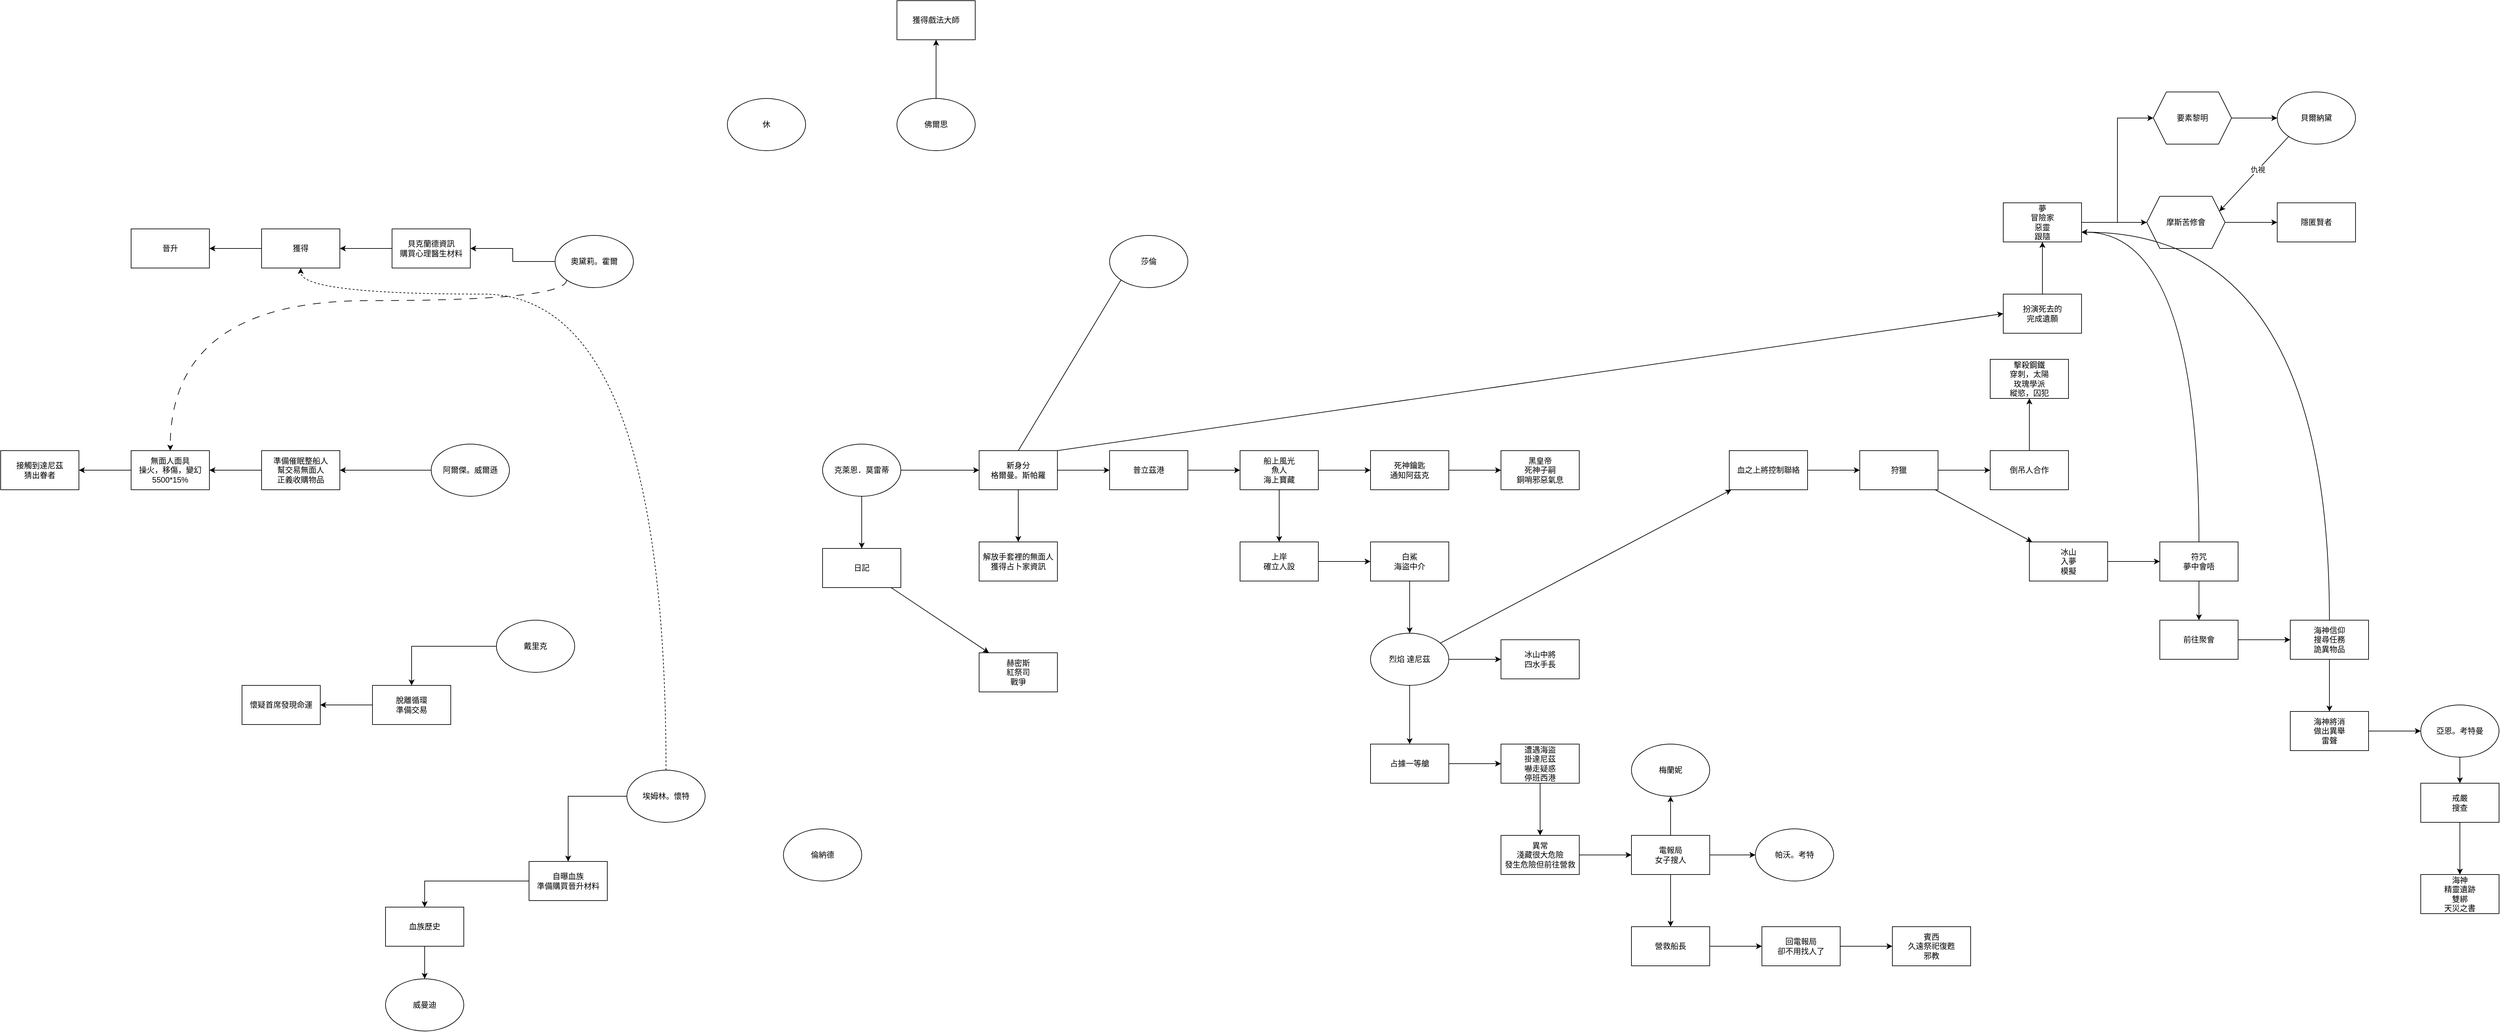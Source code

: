 <mxfile version="24.6.5" type="github">
  <diagram name="第 1 页" id="vnNiOUNzti1CzOlkC276">
    <mxGraphModel dx="2518" dy="1650" grid="1" gridSize="10" guides="1" tooltips="1" connect="1" arrows="1" fold="1" page="1" pageScale="1" pageWidth="827" pageHeight="1169" math="0" shadow="0">
      <root>
        <mxCell id="0" />
        <mxCell id="1" parent="0" />
        <mxCell id="j9CWRaIW-mdHpUaHe9Zq-13" value="" style="edgeStyle=orthogonalEdgeStyle;rounded=0;orthogonalLoop=1;jettySize=auto;html=1;" parent="1" source="j9CWRaIW-mdHpUaHe9Zq-1" target="j9CWRaIW-mdHpUaHe9Zq-12" edge="1">
          <mxGeometry relative="1" as="geometry" />
        </mxCell>
        <mxCell id="j9CWRaIW-mdHpUaHe9Zq-18" value="" style="edgeStyle=orthogonalEdgeStyle;rounded=0;orthogonalLoop=1;jettySize=auto;html=1;" parent="1" source="j9CWRaIW-mdHpUaHe9Zq-1" target="j9CWRaIW-mdHpUaHe9Zq-17" edge="1">
          <mxGeometry relative="1" as="geometry" />
        </mxCell>
        <mxCell id="j9CWRaIW-mdHpUaHe9Zq-1" value="克萊恩．莫雷蒂" style="ellipse;whiteSpace=wrap;html=1;" parent="1" vertex="1">
          <mxGeometry x="370" y="220" width="120" height="80" as="geometry" />
        </mxCell>
        <mxCell id="j9CWRaIW-mdHpUaHe9Zq-24" value="" style="edgeStyle=orthogonalEdgeStyle;rounded=0;orthogonalLoop=1;jettySize=auto;html=1;" parent="1" source="j9CWRaIW-mdHpUaHe9Zq-2" target="j9CWRaIW-mdHpUaHe9Zq-23" edge="1">
          <mxGeometry relative="1" as="geometry" />
        </mxCell>
        <mxCell id="j9CWRaIW-mdHpUaHe9Zq-2" value="戴里克" style="ellipse;whiteSpace=wrap;html=1;" parent="1" vertex="1">
          <mxGeometry x="-130" y="490" width="120" height="80" as="geometry" />
        </mxCell>
        <mxCell id="j9CWRaIW-mdHpUaHe9Zq-26" value="" style="edgeStyle=orthogonalEdgeStyle;rounded=0;orthogonalLoop=1;jettySize=auto;html=1;" parent="1" source="j9CWRaIW-mdHpUaHe9Zq-3" target="j9CWRaIW-mdHpUaHe9Zq-25" edge="1">
          <mxGeometry relative="1" as="geometry" />
        </mxCell>
        <mxCell id="j9CWRaIW-mdHpUaHe9Zq-3" value="阿爾傑。威爾遜" style="ellipse;whiteSpace=wrap;html=1;" parent="1" vertex="1">
          <mxGeometry x="-230" y="220" width="120" height="80" as="geometry" />
        </mxCell>
        <mxCell id="j9CWRaIW-mdHpUaHe9Zq-28" value="" style="edgeStyle=orthogonalEdgeStyle;rounded=0;orthogonalLoop=1;jettySize=auto;html=1;" parent="1" source="j9CWRaIW-mdHpUaHe9Zq-4" target="j9CWRaIW-mdHpUaHe9Zq-27" edge="1">
          <mxGeometry relative="1" as="geometry" />
        </mxCell>
        <mxCell id="j9CWRaIW-mdHpUaHe9Zq-74" style="edgeStyle=orthogonalEdgeStyle;rounded=0;orthogonalLoop=1;jettySize=auto;html=1;exitX=0;exitY=1;exitDx=0;exitDy=0;entryX=0.5;entryY=0;entryDx=0;entryDy=0;curved=1;dashed=1;dashPattern=12 12;" parent="1" source="j9CWRaIW-mdHpUaHe9Zq-4" target="j9CWRaIW-mdHpUaHe9Zq-72" edge="1">
          <mxGeometry relative="1" as="geometry">
            <Array as="points">
              <mxPoint x="-22" />
              <mxPoint x="-630" />
            </Array>
          </mxGeometry>
        </mxCell>
        <mxCell id="j9CWRaIW-mdHpUaHe9Zq-4" value="奧黛莉。霍爾" style="ellipse;whiteSpace=wrap;html=1;" parent="1" vertex="1">
          <mxGeometry x="-40" y="-100" width="120" height="80" as="geometry" />
        </mxCell>
        <mxCell id="j9CWRaIW-mdHpUaHe9Zq-5" value="休" style="ellipse;whiteSpace=wrap;html=1;" parent="1" vertex="1">
          <mxGeometry x="224" y="-310" width="120" height="80" as="geometry" />
        </mxCell>
        <mxCell id="j9CWRaIW-mdHpUaHe9Zq-78" value="" style="edgeStyle=orthogonalEdgeStyle;rounded=0;orthogonalLoop=1;jettySize=auto;html=1;" parent="1" source="j9CWRaIW-mdHpUaHe9Zq-6" target="j9CWRaIW-mdHpUaHe9Zq-77" edge="1">
          <mxGeometry relative="1" as="geometry" />
        </mxCell>
        <mxCell id="j9CWRaIW-mdHpUaHe9Zq-6" value="佛爾思" style="ellipse;whiteSpace=wrap;html=1;" parent="1" vertex="1">
          <mxGeometry x="484" y="-310" width="120" height="80" as="geometry" />
        </mxCell>
        <mxCell id="j9CWRaIW-mdHpUaHe9Zq-7" value="倫納德" style="ellipse;whiteSpace=wrap;html=1;" parent="1" vertex="1">
          <mxGeometry x="310" y="810" width="120" height="80" as="geometry" />
        </mxCell>
        <mxCell id="j9CWRaIW-mdHpUaHe9Zq-22" value="" style="edgeStyle=orthogonalEdgeStyle;rounded=0;orthogonalLoop=1;jettySize=auto;html=1;" parent="1" source="j9CWRaIW-mdHpUaHe9Zq-8" target="j9CWRaIW-mdHpUaHe9Zq-21" edge="1">
          <mxGeometry relative="1" as="geometry" />
        </mxCell>
        <mxCell id="j9CWRaIW-mdHpUaHe9Zq-71" style="edgeStyle=orthogonalEdgeStyle;rounded=0;orthogonalLoop=1;jettySize=auto;html=1;exitX=0.5;exitY=0;exitDx=0;exitDy=0;entryX=0.5;entryY=1;entryDx=0;entryDy=0;curved=1;dashed=1;" parent="1" source="j9CWRaIW-mdHpUaHe9Zq-8" target="j9CWRaIW-mdHpUaHe9Zq-69" edge="1">
          <mxGeometry relative="1" as="geometry">
            <Array as="points">
              <mxPoint x="130" y="-10" />
              <mxPoint x="-430" y="-10" />
            </Array>
          </mxGeometry>
        </mxCell>
        <mxCell id="j9CWRaIW-mdHpUaHe9Zq-8" value="埃姆林。懷特" style="ellipse;whiteSpace=wrap;html=1;" parent="1" vertex="1">
          <mxGeometry x="70" y="720" width="120" height="80" as="geometry" />
        </mxCell>
        <mxCell id="j9CWRaIW-mdHpUaHe9Zq-14" style="rounded=0;orthogonalLoop=1;jettySize=auto;html=1;exitX=0;exitY=1;exitDx=0;exitDy=0;entryX=0.5;entryY=0;entryDx=0;entryDy=0;endArrow=none;endFill=0;" parent="1" source="j9CWRaIW-mdHpUaHe9Zq-11" target="j9CWRaIW-mdHpUaHe9Zq-12" edge="1">
          <mxGeometry relative="1" as="geometry" />
        </mxCell>
        <mxCell id="j9CWRaIW-mdHpUaHe9Zq-11" value="莎倫" style="ellipse;whiteSpace=wrap;html=1;" parent="1" vertex="1">
          <mxGeometry x="810" y="-100" width="120" height="80" as="geometry" />
        </mxCell>
        <mxCell id="j9CWRaIW-mdHpUaHe9Zq-16" value="" style="edgeStyle=orthogonalEdgeStyle;rounded=0;orthogonalLoop=1;jettySize=auto;html=1;" parent="1" source="j9CWRaIW-mdHpUaHe9Zq-12" target="j9CWRaIW-mdHpUaHe9Zq-15" edge="1">
          <mxGeometry relative="1" as="geometry" />
        </mxCell>
        <mxCell id="j9CWRaIW-mdHpUaHe9Zq-30" value="" style="edgeStyle=orthogonalEdgeStyle;rounded=0;orthogonalLoop=1;jettySize=auto;html=1;" parent="1" source="j9CWRaIW-mdHpUaHe9Zq-12" target="j9CWRaIW-mdHpUaHe9Zq-29" edge="1">
          <mxGeometry relative="1" as="geometry" />
        </mxCell>
        <mxCell id="hBhCFTlkptKnWpYRVbFi-5" style="rounded=0;orthogonalLoop=1;jettySize=auto;html=1;exitX=1;exitY=0;exitDx=0;exitDy=0;entryX=0;entryY=0.5;entryDx=0;entryDy=0;" edge="1" parent="1" source="j9CWRaIW-mdHpUaHe9Zq-12" target="hBhCFTlkptKnWpYRVbFi-3">
          <mxGeometry relative="1" as="geometry" />
        </mxCell>
        <mxCell id="j9CWRaIW-mdHpUaHe9Zq-12" value="新身分&lt;div&gt;格爾曼。斯帕羅&lt;/div&gt;" style="whiteSpace=wrap;html=1;" parent="1" vertex="1">
          <mxGeometry x="610" y="230" width="120" height="60" as="geometry" />
        </mxCell>
        <mxCell id="j9CWRaIW-mdHpUaHe9Zq-15" value="解放手套裡的無面人&lt;div&gt;獲得占卜家資訊&lt;/div&gt;" style="whiteSpace=wrap;html=1;" parent="1" vertex="1">
          <mxGeometry x="610" y="370" width="120" height="60" as="geometry" />
        </mxCell>
        <mxCell id="j9CWRaIW-mdHpUaHe9Zq-20" value="" style="rounded=0;orthogonalLoop=1;jettySize=auto;html=1;" parent="1" source="j9CWRaIW-mdHpUaHe9Zq-17" target="j9CWRaIW-mdHpUaHe9Zq-19" edge="1">
          <mxGeometry relative="1" as="geometry" />
        </mxCell>
        <mxCell id="j9CWRaIW-mdHpUaHe9Zq-17" value="日記" style="whiteSpace=wrap;html=1;" parent="1" vertex="1">
          <mxGeometry x="370" y="380" width="120" height="60" as="geometry" />
        </mxCell>
        <mxCell id="j9CWRaIW-mdHpUaHe9Zq-19" value="赫密斯&lt;div&gt;紅祭司&lt;/div&gt;&lt;div&gt;戰爭&lt;/div&gt;" style="whiteSpace=wrap;html=1;" parent="1" vertex="1">
          <mxGeometry x="610" y="540" width="120" height="60" as="geometry" />
        </mxCell>
        <mxCell id="j9CWRaIW-mdHpUaHe9Zq-34" value="" style="edgeStyle=orthogonalEdgeStyle;rounded=0;orthogonalLoop=1;jettySize=auto;html=1;" parent="1" source="j9CWRaIW-mdHpUaHe9Zq-21" target="j9CWRaIW-mdHpUaHe9Zq-33" edge="1">
          <mxGeometry relative="1" as="geometry" />
        </mxCell>
        <mxCell id="j9CWRaIW-mdHpUaHe9Zq-21" value="自曝血族&lt;div&gt;準備購買晉升材料&lt;/div&gt;" style="whiteSpace=wrap;html=1;" parent="1" vertex="1">
          <mxGeometry x="-80" y="860" width="120" height="60" as="geometry" />
        </mxCell>
        <mxCell id="j9CWRaIW-mdHpUaHe9Zq-76" value="" style="edgeStyle=orthogonalEdgeStyle;rounded=0;orthogonalLoop=1;jettySize=auto;html=1;" parent="1" source="j9CWRaIW-mdHpUaHe9Zq-23" target="j9CWRaIW-mdHpUaHe9Zq-75" edge="1">
          <mxGeometry relative="1" as="geometry" />
        </mxCell>
        <mxCell id="j9CWRaIW-mdHpUaHe9Zq-23" value="脫離循環&lt;div&gt;準備交易&lt;/div&gt;" style="whiteSpace=wrap;html=1;" parent="1" vertex="1">
          <mxGeometry x="-320" y="590" width="120" height="60" as="geometry" />
        </mxCell>
        <mxCell id="j9CWRaIW-mdHpUaHe9Zq-73" value="" style="edgeStyle=orthogonalEdgeStyle;rounded=0;orthogonalLoop=1;jettySize=auto;html=1;" parent="1" source="j9CWRaIW-mdHpUaHe9Zq-25" target="j9CWRaIW-mdHpUaHe9Zq-72" edge="1">
          <mxGeometry relative="1" as="geometry" />
        </mxCell>
        <mxCell id="j9CWRaIW-mdHpUaHe9Zq-25" value="準備催眠整船人&lt;div&gt;幫交易無面人&lt;/div&gt;&lt;div&gt;正義收購物品&lt;/div&gt;" style="whiteSpace=wrap;html=1;" parent="1" vertex="1">
          <mxGeometry x="-490" y="230" width="120" height="60" as="geometry" />
        </mxCell>
        <mxCell id="j9CWRaIW-mdHpUaHe9Zq-70" value="" style="edgeStyle=orthogonalEdgeStyle;rounded=0;orthogonalLoop=1;jettySize=auto;html=1;" parent="1" source="j9CWRaIW-mdHpUaHe9Zq-27" target="j9CWRaIW-mdHpUaHe9Zq-69" edge="1">
          <mxGeometry relative="1" as="geometry" />
        </mxCell>
        <mxCell id="j9CWRaIW-mdHpUaHe9Zq-27" value="貝克蘭德資訊&lt;div&gt;購買心理醫生材料&lt;/div&gt;" style="whiteSpace=wrap;html=1;" parent="1" vertex="1">
          <mxGeometry x="-290" y="-110" width="120" height="60" as="geometry" />
        </mxCell>
        <mxCell id="j9CWRaIW-mdHpUaHe9Zq-32" value="" style="edgeStyle=orthogonalEdgeStyle;rounded=0;orthogonalLoop=1;jettySize=auto;html=1;" parent="1" source="j9CWRaIW-mdHpUaHe9Zq-29" target="j9CWRaIW-mdHpUaHe9Zq-31" edge="1">
          <mxGeometry relative="1" as="geometry" />
        </mxCell>
        <mxCell id="j9CWRaIW-mdHpUaHe9Zq-29" value="普立茲港" style="whiteSpace=wrap;html=1;" parent="1" vertex="1">
          <mxGeometry x="810" y="230" width="120" height="60" as="geometry" />
        </mxCell>
        <mxCell id="j9CWRaIW-mdHpUaHe9Zq-38" value="" style="edgeStyle=orthogonalEdgeStyle;rounded=0;orthogonalLoop=1;jettySize=auto;html=1;" parent="1" source="j9CWRaIW-mdHpUaHe9Zq-31" target="j9CWRaIW-mdHpUaHe9Zq-37" edge="1">
          <mxGeometry relative="1" as="geometry" />
        </mxCell>
        <mxCell id="j9CWRaIW-mdHpUaHe9Zq-40" value="" style="edgeStyle=orthogonalEdgeStyle;rounded=0;orthogonalLoop=1;jettySize=auto;html=1;" parent="1" source="j9CWRaIW-mdHpUaHe9Zq-31" target="j9CWRaIW-mdHpUaHe9Zq-39" edge="1">
          <mxGeometry relative="1" as="geometry" />
        </mxCell>
        <mxCell id="j9CWRaIW-mdHpUaHe9Zq-31" value="船上風光&lt;div&gt;魚人&lt;/div&gt;&lt;div&gt;海上寶藏&lt;/div&gt;" style="whiteSpace=wrap;html=1;" parent="1" vertex="1">
          <mxGeometry x="1010" y="230" width="120" height="60" as="geometry" />
        </mxCell>
        <mxCell id="j9CWRaIW-mdHpUaHe9Zq-36" value="" style="edgeStyle=orthogonalEdgeStyle;rounded=0;orthogonalLoop=1;jettySize=auto;html=1;" parent="1" source="j9CWRaIW-mdHpUaHe9Zq-33" target="j9CWRaIW-mdHpUaHe9Zq-35" edge="1">
          <mxGeometry relative="1" as="geometry" />
        </mxCell>
        <mxCell id="j9CWRaIW-mdHpUaHe9Zq-33" value="血族歷史" style="whiteSpace=wrap;html=1;" parent="1" vertex="1">
          <mxGeometry x="-300" y="930" width="120" height="60" as="geometry" />
        </mxCell>
        <mxCell id="j9CWRaIW-mdHpUaHe9Zq-35" value="威曼迪" style="ellipse;whiteSpace=wrap;html=1;" parent="1" vertex="1">
          <mxGeometry x="-300" y="1040" width="120" height="80" as="geometry" />
        </mxCell>
        <mxCell id="j9CWRaIW-mdHpUaHe9Zq-44" value="" style="edgeStyle=orthogonalEdgeStyle;rounded=0;orthogonalLoop=1;jettySize=auto;html=1;" parent="1" source="j9CWRaIW-mdHpUaHe9Zq-37" target="j9CWRaIW-mdHpUaHe9Zq-43" edge="1">
          <mxGeometry relative="1" as="geometry" />
        </mxCell>
        <mxCell id="j9CWRaIW-mdHpUaHe9Zq-37" value="死神鑰匙&lt;div&gt;通知阿茲克&lt;/div&gt;" style="whiteSpace=wrap;html=1;" parent="1" vertex="1">
          <mxGeometry x="1210" y="230" width="120" height="60" as="geometry" />
        </mxCell>
        <mxCell id="j9CWRaIW-mdHpUaHe9Zq-42" value="" style="edgeStyle=orthogonalEdgeStyle;rounded=0;orthogonalLoop=1;jettySize=auto;html=1;" parent="1" source="j9CWRaIW-mdHpUaHe9Zq-39" target="j9CWRaIW-mdHpUaHe9Zq-41" edge="1">
          <mxGeometry relative="1" as="geometry" />
        </mxCell>
        <mxCell id="j9CWRaIW-mdHpUaHe9Zq-39" value="上岸&lt;div&gt;確立人設&lt;/div&gt;" style="whiteSpace=wrap;html=1;" parent="1" vertex="1">
          <mxGeometry x="1010" y="370" width="120" height="60" as="geometry" />
        </mxCell>
        <mxCell id="j9CWRaIW-mdHpUaHe9Zq-48" value="" style="edgeStyle=orthogonalEdgeStyle;rounded=0;orthogonalLoop=1;jettySize=auto;html=1;" parent="1" source="j9CWRaIW-mdHpUaHe9Zq-41" target="j9CWRaIW-mdHpUaHe9Zq-47" edge="1">
          <mxGeometry relative="1" as="geometry" />
        </mxCell>
        <mxCell id="j9CWRaIW-mdHpUaHe9Zq-41" value="白鯊&lt;div&gt;海盜中介&lt;/div&gt;" style="whiteSpace=wrap;html=1;" parent="1" vertex="1">
          <mxGeometry x="1210" y="370" width="120" height="60" as="geometry" />
        </mxCell>
        <mxCell id="j9CWRaIW-mdHpUaHe9Zq-43" value="黑皇帝&lt;div&gt;死神子嗣&lt;/div&gt;&lt;div&gt;銅哨邪惡氣息&lt;/div&gt;" style="whiteSpace=wrap;html=1;" parent="1" vertex="1">
          <mxGeometry x="1410" y="230" width="120" height="60" as="geometry" />
        </mxCell>
        <mxCell id="j9CWRaIW-mdHpUaHe9Zq-50" value="" style="edgeStyle=orthogonalEdgeStyle;rounded=0;orthogonalLoop=1;jettySize=auto;html=1;" parent="1" source="j9CWRaIW-mdHpUaHe9Zq-47" target="j9CWRaIW-mdHpUaHe9Zq-49" edge="1">
          <mxGeometry relative="1" as="geometry" />
        </mxCell>
        <mxCell id="j9CWRaIW-mdHpUaHe9Zq-52" value="" style="edgeStyle=orthogonalEdgeStyle;rounded=0;orthogonalLoop=1;jettySize=auto;html=1;" parent="1" source="j9CWRaIW-mdHpUaHe9Zq-47" target="j9CWRaIW-mdHpUaHe9Zq-51" edge="1">
          <mxGeometry relative="1" as="geometry" />
        </mxCell>
        <mxCell id="j9CWRaIW-mdHpUaHe9Zq-80" value="" style="rounded=0;orthogonalLoop=1;jettySize=auto;html=1;" parent="1" source="j9CWRaIW-mdHpUaHe9Zq-47" target="j9CWRaIW-mdHpUaHe9Zq-79" edge="1">
          <mxGeometry relative="1" as="geometry" />
        </mxCell>
        <mxCell id="j9CWRaIW-mdHpUaHe9Zq-47" value="烈焰 達尼茲" style="ellipse;whiteSpace=wrap;html=1;" parent="1" vertex="1">
          <mxGeometry x="1210" y="510" width="120" height="80" as="geometry" />
        </mxCell>
        <mxCell id="j9CWRaIW-mdHpUaHe9Zq-49" value="冰山中將&lt;div&gt;四水手長&lt;/div&gt;" style="whiteSpace=wrap;html=1;" parent="1" vertex="1">
          <mxGeometry x="1410" y="520" width="120" height="60" as="geometry" />
        </mxCell>
        <mxCell id="j9CWRaIW-mdHpUaHe9Zq-54" value="" style="edgeStyle=orthogonalEdgeStyle;rounded=0;orthogonalLoop=1;jettySize=auto;html=1;" parent="1" source="j9CWRaIW-mdHpUaHe9Zq-51" target="j9CWRaIW-mdHpUaHe9Zq-53" edge="1">
          <mxGeometry relative="1" as="geometry" />
        </mxCell>
        <mxCell id="j9CWRaIW-mdHpUaHe9Zq-51" value="占據一等艙" style="whiteSpace=wrap;html=1;" parent="1" vertex="1">
          <mxGeometry x="1210" y="680" width="120" height="60" as="geometry" />
        </mxCell>
        <mxCell id="j9CWRaIW-mdHpUaHe9Zq-56" value="" style="edgeStyle=orthogonalEdgeStyle;rounded=0;orthogonalLoop=1;jettySize=auto;html=1;" parent="1" source="j9CWRaIW-mdHpUaHe9Zq-53" target="j9CWRaIW-mdHpUaHe9Zq-55" edge="1">
          <mxGeometry relative="1" as="geometry" />
        </mxCell>
        <mxCell id="j9CWRaIW-mdHpUaHe9Zq-53" value="遭遇海盜&lt;div&gt;掛達尼茲&lt;/div&gt;&lt;div&gt;嚇走疑惑&lt;/div&gt;&lt;div&gt;停班西港&lt;/div&gt;" style="whiteSpace=wrap;html=1;" parent="1" vertex="1">
          <mxGeometry x="1410" y="680" width="120" height="60" as="geometry" />
        </mxCell>
        <mxCell id="j9CWRaIW-mdHpUaHe9Zq-58" value="" style="edgeStyle=orthogonalEdgeStyle;rounded=0;orthogonalLoop=1;jettySize=auto;html=1;" parent="1" source="j9CWRaIW-mdHpUaHe9Zq-55" target="j9CWRaIW-mdHpUaHe9Zq-57" edge="1">
          <mxGeometry relative="1" as="geometry" />
        </mxCell>
        <mxCell id="j9CWRaIW-mdHpUaHe9Zq-55" value="異常&lt;div&gt;淺藏很大危險&lt;/div&gt;&lt;div&gt;發生危險但前往營救&lt;/div&gt;" style="whiteSpace=wrap;html=1;" parent="1" vertex="1">
          <mxGeometry x="1410" y="820" width="120" height="60" as="geometry" />
        </mxCell>
        <mxCell id="j9CWRaIW-mdHpUaHe9Zq-60" value="" style="edgeStyle=orthogonalEdgeStyle;rounded=0;orthogonalLoop=1;jettySize=auto;html=1;" parent="1" source="j9CWRaIW-mdHpUaHe9Zq-57" target="j9CWRaIW-mdHpUaHe9Zq-59" edge="1">
          <mxGeometry relative="1" as="geometry" />
        </mxCell>
        <mxCell id="j9CWRaIW-mdHpUaHe9Zq-62" value="" style="edgeStyle=orthogonalEdgeStyle;rounded=0;orthogonalLoop=1;jettySize=auto;html=1;" parent="1" source="j9CWRaIW-mdHpUaHe9Zq-57" target="j9CWRaIW-mdHpUaHe9Zq-61" edge="1">
          <mxGeometry relative="1" as="geometry" />
        </mxCell>
        <mxCell id="j9CWRaIW-mdHpUaHe9Zq-64" value="" style="edgeStyle=orthogonalEdgeStyle;rounded=0;orthogonalLoop=1;jettySize=auto;html=1;" parent="1" source="j9CWRaIW-mdHpUaHe9Zq-57" target="j9CWRaIW-mdHpUaHe9Zq-63" edge="1">
          <mxGeometry relative="1" as="geometry" />
        </mxCell>
        <mxCell id="j9CWRaIW-mdHpUaHe9Zq-57" value="電報局&lt;div&gt;女子搜人&lt;/div&gt;" style="whiteSpace=wrap;html=1;" parent="1" vertex="1">
          <mxGeometry x="1610" y="820" width="120" height="60" as="geometry" />
        </mxCell>
        <mxCell id="j9CWRaIW-mdHpUaHe9Zq-59" value="帕沃。考特" style="ellipse;whiteSpace=wrap;html=1;" parent="1" vertex="1">
          <mxGeometry x="1800" y="810" width="120" height="80" as="geometry" />
        </mxCell>
        <mxCell id="j9CWRaIW-mdHpUaHe9Zq-61" value="梅蘭妮" style="ellipse;whiteSpace=wrap;html=1;" parent="1" vertex="1">
          <mxGeometry x="1610" y="680" width="120" height="80" as="geometry" />
        </mxCell>
        <mxCell id="j9CWRaIW-mdHpUaHe9Zq-66" value="" style="edgeStyle=orthogonalEdgeStyle;rounded=0;orthogonalLoop=1;jettySize=auto;html=1;" parent="1" source="j9CWRaIW-mdHpUaHe9Zq-63" target="j9CWRaIW-mdHpUaHe9Zq-65" edge="1">
          <mxGeometry relative="1" as="geometry" />
        </mxCell>
        <mxCell id="j9CWRaIW-mdHpUaHe9Zq-63" value="營救船長" style="whiteSpace=wrap;html=1;" parent="1" vertex="1">
          <mxGeometry x="1610" y="960" width="120" height="60" as="geometry" />
        </mxCell>
        <mxCell id="j9CWRaIW-mdHpUaHe9Zq-68" value="" style="edgeStyle=orthogonalEdgeStyle;rounded=0;orthogonalLoop=1;jettySize=auto;html=1;" parent="1" source="j9CWRaIW-mdHpUaHe9Zq-65" target="j9CWRaIW-mdHpUaHe9Zq-67" edge="1">
          <mxGeometry relative="1" as="geometry" />
        </mxCell>
        <mxCell id="j9CWRaIW-mdHpUaHe9Zq-65" value="回電報局&lt;div&gt;卻不用找人了&lt;/div&gt;" style="whiteSpace=wrap;html=1;" parent="1" vertex="1">
          <mxGeometry x="1810" y="960" width="120" height="60" as="geometry" />
        </mxCell>
        <mxCell id="j9CWRaIW-mdHpUaHe9Zq-67" value="賓西&lt;div&gt;久遠祭祀復甦&lt;/div&gt;&lt;div&gt;邪教&lt;/div&gt;" style="whiteSpace=wrap;html=1;" parent="1" vertex="1">
          <mxGeometry x="2010" y="960" width="120" height="60" as="geometry" />
        </mxCell>
        <mxCell id="j9CWRaIW-mdHpUaHe9Zq-82" value="" style="edgeStyle=orthogonalEdgeStyle;rounded=0;orthogonalLoop=1;jettySize=auto;html=1;" parent="1" source="j9CWRaIW-mdHpUaHe9Zq-69" target="j9CWRaIW-mdHpUaHe9Zq-81" edge="1">
          <mxGeometry relative="1" as="geometry" />
        </mxCell>
        <mxCell id="j9CWRaIW-mdHpUaHe9Zq-69" value="獲得" style="whiteSpace=wrap;html=1;" parent="1" vertex="1">
          <mxGeometry x="-490" y="-110" width="120" height="60" as="geometry" />
        </mxCell>
        <mxCell id="j9CWRaIW-mdHpUaHe9Zq-86" value="" style="edgeStyle=orthogonalEdgeStyle;rounded=0;orthogonalLoop=1;jettySize=auto;html=1;" parent="1" source="j9CWRaIW-mdHpUaHe9Zq-72" target="j9CWRaIW-mdHpUaHe9Zq-85" edge="1">
          <mxGeometry relative="1" as="geometry" />
        </mxCell>
        <mxCell id="j9CWRaIW-mdHpUaHe9Zq-72" value="無面人面具&lt;div&gt;操火，移傷，變幻&lt;/div&gt;&lt;div&gt;5500*15%&lt;/div&gt;" style="whiteSpace=wrap;html=1;" parent="1" vertex="1">
          <mxGeometry x="-690" y="230" width="120" height="60" as="geometry" />
        </mxCell>
        <mxCell id="j9CWRaIW-mdHpUaHe9Zq-75" value="懷疑首席發現命運" style="whiteSpace=wrap;html=1;" parent="1" vertex="1">
          <mxGeometry x="-520" y="590" width="120" height="60" as="geometry" />
        </mxCell>
        <mxCell id="j9CWRaIW-mdHpUaHe9Zq-77" value="獲得戲法大師" style="whiteSpace=wrap;html=1;" parent="1" vertex="1">
          <mxGeometry x="484" y="-460" width="120" height="60" as="geometry" />
        </mxCell>
        <mxCell id="j9CWRaIW-mdHpUaHe9Zq-84" value="" style="edgeStyle=orthogonalEdgeStyle;rounded=0;orthogonalLoop=1;jettySize=auto;html=1;" parent="1" source="j9CWRaIW-mdHpUaHe9Zq-79" target="j9CWRaIW-mdHpUaHe9Zq-83" edge="1">
          <mxGeometry relative="1" as="geometry" />
        </mxCell>
        <mxCell id="j9CWRaIW-mdHpUaHe9Zq-79" value="血之上將控制聯絡" style="whiteSpace=wrap;html=1;" parent="1" vertex="1">
          <mxGeometry x="1760" y="230" width="120" height="60" as="geometry" />
        </mxCell>
        <mxCell id="j9CWRaIW-mdHpUaHe9Zq-81" value="晉升" style="whiteSpace=wrap;html=1;" parent="1" vertex="1">
          <mxGeometry x="-690" y="-110" width="120" height="60" as="geometry" />
        </mxCell>
        <mxCell id="j9CWRaIW-mdHpUaHe9Zq-88" value="" style="edgeStyle=orthogonalEdgeStyle;rounded=0;orthogonalLoop=1;jettySize=auto;html=1;" parent="1" source="j9CWRaIW-mdHpUaHe9Zq-83" target="j9CWRaIW-mdHpUaHe9Zq-87" edge="1">
          <mxGeometry relative="1" as="geometry" />
        </mxCell>
        <mxCell id="hBhCFTlkptKnWpYRVbFi-9" value="" style="rounded=0;orthogonalLoop=1;jettySize=auto;html=1;" edge="1" parent="1" source="j9CWRaIW-mdHpUaHe9Zq-83" target="hBhCFTlkptKnWpYRVbFi-8">
          <mxGeometry relative="1" as="geometry" />
        </mxCell>
        <mxCell id="j9CWRaIW-mdHpUaHe9Zq-83" value="狩獵" style="whiteSpace=wrap;html=1;" parent="1" vertex="1">
          <mxGeometry x="1960" y="230" width="120" height="60" as="geometry" />
        </mxCell>
        <mxCell id="j9CWRaIW-mdHpUaHe9Zq-85" value="接觸到達尼茲&lt;div&gt;猜出眷者&lt;/div&gt;" style="whiteSpace=wrap;html=1;" parent="1" vertex="1">
          <mxGeometry x="-890" y="230" width="120" height="60" as="geometry" />
        </mxCell>
        <mxCell id="hBhCFTlkptKnWpYRVbFi-2" value="" style="edgeStyle=orthogonalEdgeStyle;rounded=0;orthogonalLoop=1;jettySize=auto;html=1;" edge="1" parent="1" source="j9CWRaIW-mdHpUaHe9Zq-87" target="hBhCFTlkptKnWpYRVbFi-1">
          <mxGeometry relative="1" as="geometry" />
        </mxCell>
        <mxCell id="j9CWRaIW-mdHpUaHe9Zq-87" value="倒吊人合作" style="whiteSpace=wrap;html=1;" parent="1" vertex="1">
          <mxGeometry x="2160" y="230" width="120" height="60" as="geometry" />
        </mxCell>
        <mxCell id="hBhCFTlkptKnWpYRVbFi-1" value="擊殺鋼鐵&lt;div&gt;穿刺，太陽&lt;/div&gt;&lt;div&gt;玫瑰學派&lt;/div&gt;&lt;div&gt;縱慾，囚犯&lt;/div&gt;" style="whiteSpace=wrap;html=1;" vertex="1" parent="1">
          <mxGeometry x="2160" y="90" width="120" height="60" as="geometry" />
        </mxCell>
        <mxCell id="hBhCFTlkptKnWpYRVbFi-7" value="" style="edgeStyle=orthogonalEdgeStyle;rounded=0;orthogonalLoop=1;jettySize=auto;html=1;" edge="1" parent="1" source="hBhCFTlkptKnWpYRVbFi-3" target="hBhCFTlkptKnWpYRVbFi-6">
          <mxGeometry relative="1" as="geometry" />
        </mxCell>
        <mxCell id="hBhCFTlkptKnWpYRVbFi-3" value="扮演死去的&lt;div&gt;完成遺願&lt;/div&gt;" style="whiteSpace=wrap;html=1;" vertex="1" parent="1">
          <mxGeometry x="2180" y="-10" width="120" height="60" as="geometry" />
        </mxCell>
        <mxCell id="hBhCFTlkptKnWpYRVbFi-14" style="edgeStyle=orthogonalEdgeStyle;rounded=0;orthogonalLoop=1;jettySize=auto;html=1;exitX=1;exitY=0.5;exitDx=0;exitDy=0;entryX=0;entryY=0.5;entryDx=0;entryDy=0;" edge="1" parent="1" source="hBhCFTlkptKnWpYRVbFi-6" target="hBhCFTlkptKnWpYRVbFi-13">
          <mxGeometry relative="1" as="geometry" />
        </mxCell>
        <mxCell id="hBhCFTlkptKnWpYRVbFi-15" style="edgeStyle=orthogonalEdgeStyle;rounded=0;orthogonalLoop=1;jettySize=auto;html=1;exitX=1;exitY=0.5;exitDx=0;exitDy=0;entryX=0;entryY=0.5;entryDx=0;entryDy=0;" edge="1" parent="1" source="hBhCFTlkptKnWpYRVbFi-6" target="hBhCFTlkptKnWpYRVbFi-12">
          <mxGeometry relative="1" as="geometry" />
        </mxCell>
        <mxCell id="hBhCFTlkptKnWpYRVbFi-6" value="夢&lt;div&gt;冒險家&lt;/div&gt;&lt;div&gt;惡靈&lt;/div&gt;&lt;div&gt;跟隨&lt;/div&gt;" style="whiteSpace=wrap;html=1;" vertex="1" parent="1">
          <mxGeometry x="2180" y="-150" width="120" height="60" as="geometry" />
        </mxCell>
        <mxCell id="hBhCFTlkptKnWpYRVbFi-11" value="" style="edgeStyle=orthogonalEdgeStyle;rounded=0;orthogonalLoop=1;jettySize=auto;html=1;" edge="1" parent="1" source="hBhCFTlkptKnWpYRVbFi-8" target="hBhCFTlkptKnWpYRVbFi-10">
          <mxGeometry relative="1" as="geometry" />
        </mxCell>
        <mxCell id="hBhCFTlkptKnWpYRVbFi-8" value="冰山&lt;div&gt;入夢&lt;/div&gt;&lt;div&gt;模擬&lt;/div&gt;" style="whiteSpace=wrap;html=1;" vertex="1" parent="1">
          <mxGeometry x="2220" y="370" width="120" height="60" as="geometry" />
        </mxCell>
        <mxCell id="hBhCFTlkptKnWpYRVbFi-22" style="edgeStyle=orthogonalEdgeStyle;rounded=0;orthogonalLoop=1;jettySize=auto;html=1;exitX=0.5;exitY=0;exitDx=0;exitDy=0;entryX=1;entryY=0.75;entryDx=0;entryDy=0;curved=1;" edge="1" parent="1" source="hBhCFTlkptKnWpYRVbFi-10" target="hBhCFTlkptKnWpYRVbFi-6">
          <mxGeometry relative="1" as="geometry" />
        </mxCell>
        <mxCell id="hBhCFTlkptKnWpYRVbFi-24" value="" style="edgeStyle=orthogonalEdgeStyle;rounded=0;orthogonalLoop=1;jettySize=auto;html=1;" edge="1" parent="1" source="hBhCFTlkptKnWpYRVbFi-10" target="hBhCFTlkptKnWpYRVbFi-23">
          <mxGeometry relative="1" as="geometry" />
        </mxCell>
        <mxCell id="hBhCFTlkptKnWpYRVbFi-10" value="符咒&lt;div&gt;夢中會唔&lt;/div&gt;" style="whiteSpace=wrap;html=1;" vertex="1" parent="1">
          <mxGeometry x="2420" y="370" width="120" height="60" as="geometry" />
        </mxCell>
        <mxCell id="hBhCFTlkptKnWpYRVbFi-17" value="" style="edgeStyle=orthogonalEdgeStyle;rounded=0;orthogonalLoop=1;jettySize=auto;html=1;" edge="1" parent="1" source="hBhCFTlkptKnWpYRVbFi-12" target="hBhCFTlkptKnWpYRVbFi-16">
          <mxGeometry relative="1" as="geometry" />
        </mxCell>
        <mxCell id="hBhCFTlkptKnWpYRVbFi-12" value="摩斯苦修會" style="shape=hexagon;perimeter=hexagonPerimeter2;whiteSpace=wrap;html=1;fixedSize=1;" vertex="1" parent="1">
          <mxGeometry x="2400" y="-160" width="120" height="80" as="geometry" />
        </mxCell>
        <mxCell id="hBhCFTlkptKnWpYRVbFi-19" value="" style="edgeStyle=orthogonalEdgeStyle;rounded=0;orthogonalLoop=1;jettySize=auto;html=1;" edge="1" parent="1" source="hBhCFTlkptKnWpYRVbFi-13" target="hBhCFTlkptKnWpYRVbFi-18">
          <mxGeometry relative="1" as="geometry" />
        </mxCell>
        <mxCell id="hBhCFTlkptKnWpYRVbFi-13" value="要素黎明" style="shape=hexagon;perimeter=hexagonPerimeter2;whiteSpace=wrap;html=1;fixedSize=1;" vertex="1" parent="1">
          <mxGeometry x="2410" y="-320" width="120" height="80" as="geometry" />
        </mxCell>
        <mxCell id="hBhCFTlkptKnWpYRVbFi-16" value="隱匿賢者" style="whiteSpace=wrap;html=1;" vertex="1" parent="1">
          <mxGeometry x="2600" y="-150" width="120" height="60" as="geometry" />
        </mxCell>
        <mxCell id="hBhCFTlkptKnWpYRVbFi-20" style="rounded=0;orthogonalLoop=1;jettySize=auto;html=1;exitX=0;exitY=1;exitDx=0;exitDy=0;entryX=1;entryY=0.25;entryDx=0;entryDy=0;" edge="1" parent="1" source="hBhCFTlkptKnWpYRVbFi-18" target="hBhCFTlkptKnWpYRVbFi-12">
          <mxGeometry relative="1" as="geometry" />
        </mxCell>
        <mxCell id="hBhCFTlkptKnWpYRVbFi-21" value="仇視" style="edgeLabel;html=1;align=center;verticalAlign=middle;resizable=0;points=[];" vertex="1" connectable="0" parent="hBhCFTlkptKnWpYRVbFi-20">
          <mxGeometry x="-0.101" y="-1" relative="1" as="geometry">
            <mxPoint as="offset" />
          </mxGeometry>
        </mxCell>
        <mxCell id="hBhCFTlkptKnWpYRVbFi-18" value="貝爾納黛" style="ellipse;whiteSpace=wrap;html=1;" vertex="1" parent="1">
          <mxGeometry x="2600" y="-320" width="120" height="80" as="geometry" />
        </mxCell>
        <mxCell id="hBhCFTlkptKnWpYRVbFi-26" value="" style="edgeStyle=orthogonalEdgeStyle;rounded=0;orthogonalLoop=1;jettySize=auto;html=1;" edge="1" parent="1" source="hBhCFTlkptKnWpYRVbFi-23" target="hBhCFTlkptKnWpYRVbFi-25">
          <mxGeometry relative="1" as="geometry" />
        </mxCell>
        <mxCell id="hBhCFTlkptKnWpYRVbFi-23" value="前往聚會" style="whiteSpace=wrap;html=1;" vertex="1" parent="1">
          <mxGeometry x="2420" y="490" width="120" height="60" as="geometry" />
        </mxCell>
        <mxCell id="hBhCFTlkptKnWpYRVbFi-27" style="edgeStyle=orthogonalEdgeStyle;rounded=0;orthogonalLoop=1;jettySize=auto;html=1;exitX=0.5;exitY=0;exitDx=0;exitDy=0;entryX=1;entryY=0.75;entryDx=0;entryDy=0;curved=1;" edge="1" parent="1" source="hBhCFTlkptKnWpYRVbFi-25" target="hBhCFTlkptKnWpYRVbFi-6">
          <mxGeometry relative="1" as="geometry" />
        </mxCell>
        <mxCell id="hBhCFTlkptKnWpYRVbFi-29" value="" style="edgeStyle=orthogonalEdgeStyle;rounded=0;orthogonalLoop=1;jettySize=auto;html=1;" edge="1" parent="1" source="hBhCFTlkptKnWpYRVbFi-25" target="hBhCFTlkptKnWpYRVbFi-28">
          <mxGeometry relative="1" as="geometry" />
        </mxCell>
        <mxCell id="hBhCFTlkptKnWpYRVbFi-25" value="海神信仰&lt;div&gt;搜尋任務&lt;/div&gt;&lt;div&gt;詭異物品&lt;/div&gt;" style="whiteSpace=wrap;html=1;" vertex="1" parent="1">
          <mxGeometry x="2620" y="490" width="120" height="60" as="geometry" />
        </mxCell>
        <mxCell id="hBhCFTlkptKnWpYRVbFi-31" value="" style="edgeStyle=orthogonalEdgeStyle;rounded=0;orthogonalLoop=1;jettySize=auto;html=1;" edge="1" parent="1" source="hBhCFTlkptKnWpYRVbFi-28" target="hBhCFTlkptKnWpYRVbFi-30">
          <mxGeometry relative="1" as="geometry" />
        </mxCell>
        <mxCell id="hBhCFTlkptKnWpYRVbFi-28" value="海神將消&lt;div&gt;做出異舉&lt;/div&gt;&lt;div&gt;雷聲&lt;/div&gt;" style="whiteSpace=wrap;html=1;" vertex="1" parent="1">
          <mxGeometry x="2620" y="630" width="120" height="60" as="geometry" />
        </mxCell>
        <mxCell id="hBhCFTlkptKnWpYRVbFi-33" value="" style="edgeStyle=orthogonalEdgeStyle;rounded=0;orthogonalLoop=1;jettySize=auto;html=1;" edge="1" parent="1" source="hBhCFTlkptKnWpYRVbFi-30" target="hBhCFTlkptKnWpYRVbFi-32">
          <mxGeometry relative="1" as="geometry" />
        </mxCell>
        <mxCell id="hBhCFTlkptKnWpYRVbFi-30" value="亞恩。考特曼" style="ellipse;whiteSpace=wrap;html=1;" vertex="1" parent="1">
          <mxGeometry x="2820" y="620" width="120" height="80" as="geometry" />
        </mxCell>
        <mxCell id="hBhCFTlkptKnWpYRVbFi-35" value="" style="edgeStyle=orthogonalEdgeStyle;rounded=0;orthogonalLoop=1;jettySize=auto;html=1;" edge="1" parent="1" source="hBhCFTlkptKnWpYRVbFi-32" target="hBhCFTlkptKnWpYRVbFi-34">
          <mxGeometry relative="1" as="geometry" />
        </mxCell>
        <mxCell id="hBhCFTlkptKnWpYRVbFi-32" value="戒嚴&lt;div&gt;搜查&lt;/div&gt;" style="whiteSpace=wrap;html=1;" vertex="1" parent="1">
          <mxGeometry x="2820" y="740" width="120" height="60" as="geometry" />
        </mxCell>
        <mxCell id="hBhCFTlkptKnWpYRVbFi-34" value="海神&lt;div&gt;精靈遺跡&lt;/div&gt;&lt;div&gt;雙綁&lt;/div&gt;&lt;div&gt;天災之書&lt;/div&gt;" style="whiteSpace=wrap;html=1;" vertex="1" parent="1">
          <mxGeometry x="2820" y="880" width="120" height="60" as="geometry" />
        </mxCell>
      </root>
    </mxGraphModel>
  </diagram>
</mxfile>
